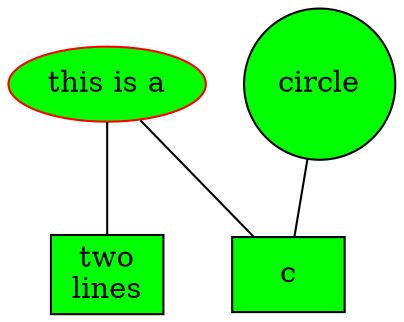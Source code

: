 /*
DOT中，节点可以不用声明直接使用。每个节点首次出现的名称做为该节点的唯一标识。

属性设置：对节点可以设置的常见通用属性有shape、label、style、color、fillcolor、rank等，对于不同的形状，可能还有不同的属性可以设置，如对于多边形可以设置边数等。节点属性设置时，node用于设置默认属性（对设置位置之后的点有效），在点后面用[]设置单独一个点的属性。
*/

graph node_setting {
    node [shape = "box", style = "filled", color = "black", fillcolor = "green"]    //设置节点的默认形状，类型，颜色，填充颜色
    a [shape = "ellipse", color = "red", label = "this is a"]  //设置节点a的颜色，注意默认节点类型是filled，所以这里的color只是设置a的边框的颜色
    b [label = "two\nlines"]    //label支持'\n'换行
    a -- b
    a -- c  //如果不需要设置c的属性，可以不用声明c而直接使用
    node [shape = "circle"]
    d [label = "circle"]
    c -- d  //d使用之前最后出现的node设置，形状为circle
    {rank = same a, d}  //设置a和d在同一层
}